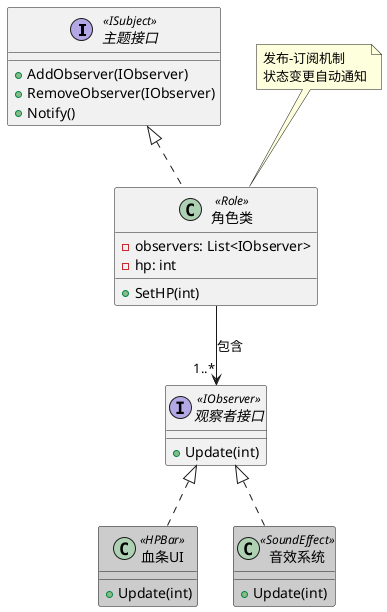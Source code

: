 @startuml

interface "主题接口" as ISubject <<ISubject>> {
  + AddObserver(IObserver)
  + RemoveObserver(IObserver)
  + Notify()
}

interface "观察者接口" as IObserver <<IObserver>> {
  + Update(int)
}

class "角色类" as Role <<Role>> {
  - observers: List<IObserver>
  - hp: int
  + SetHP(int)
}

class "血条UI" as HPBar <<HPBar>> #cccccc {
  + Update(int)
}

class "音效系统" as SoundEffect <<SoundEffect>> #cccccc {
  + Update(int)
}

ISubject <|.. Role
IObserver <|.. HPBar
IObserver <|.. SoundEffect
Role --> "1..*" IObserver : 包含
note top of Role
  发布-订阅机制
  状态变更自动通知
end note
@enduml